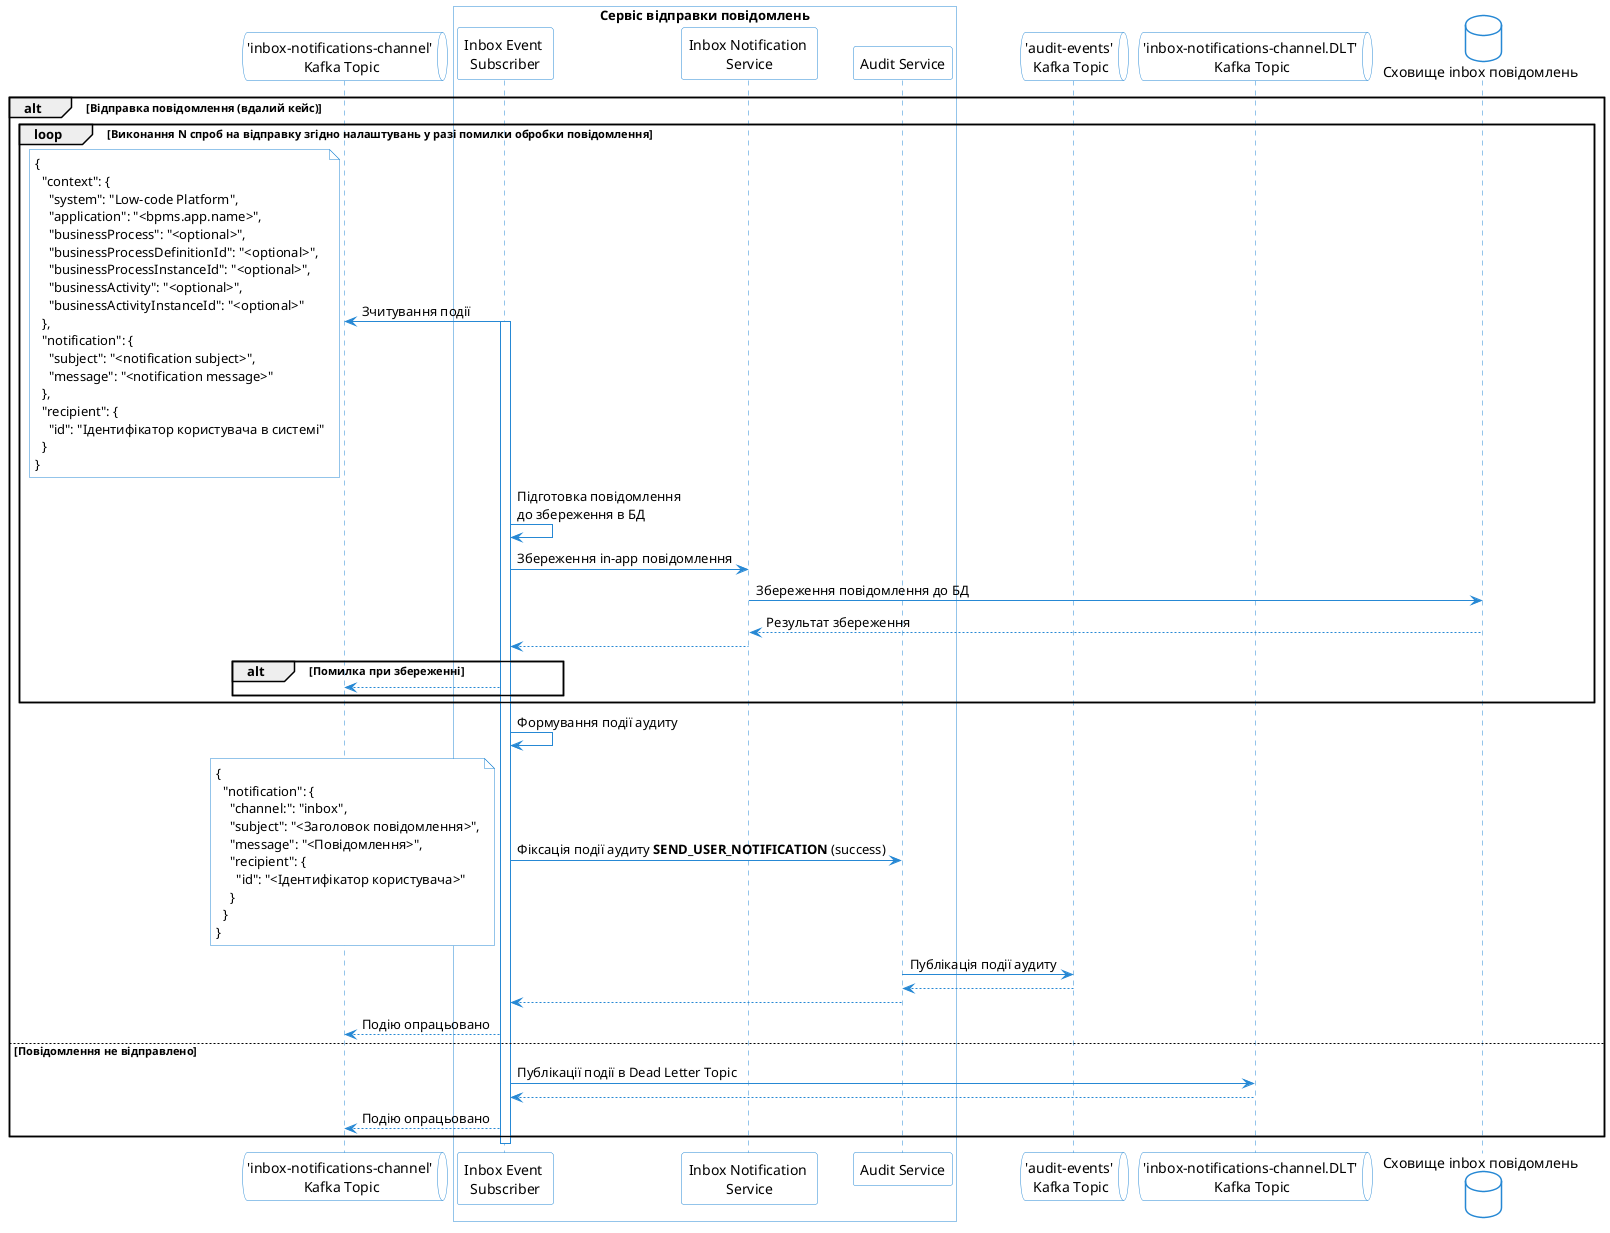 @startuml
skinparam shadowing false
skinparam DatabaseBackgroundColor white
skinparam DatabaseBorderColor #2688d4
skinparam QueueBackgroundColor white
skinparam QueueBorderColor #2688d4
skinparam NoteBackgroundColor white
skinparam NoteBorderColor #2688d4
skinparam sequence {
    ArrowColor #2688d4
    ActorBorderColor #2688d4
    LifeLineBorderColor #2688d4
    ParticipantBorderColor #2688d4
    ParticipantBackgroundColor white
    BoxBorderColor #2688d4
    BoxBackgroundColor white
}

queue "'inbox-notifications-channel'\n Kafka Topic" as inbox_notifications_channel_kafka_topic

box "Сервіс відправки повідомлень"
  participant "Inbox Event \nSubscriber" as notification_kafka_subscriber
  participant "Inbox Notification \nService" as inbox_notification_service
  participant "Audit Service" as audit_service
end box

queue "'audit-events'\n Kafka Topic" as audit_events_kafka_topic

queue "'inbox-notifications-channel.DLT'\n Kafka Topic" as inbox_notifications_channel_dlt_kafka_topic

database "Сховище inbox повідомлень" as inbox_db

alt Відправка повідомлення (вдалий кейс)
loop Виконання N спроб на відправку згідно налаштувань у разі помилки обробки повідомлення
notification_kafka_subscriber -> inbox_notifications_channel_kafka_topic: Зчитування події
note left
  {
    "context": {
      "system": "Low-code Platform",
      "application": "<bpms.app.name>",
      "businessProcess": "<optional>",
      "businessProcessDefinitionId": "<optional>",
      "businessProcessInstanceId": "<optional>",
      "businessActivity": "<optional>",
      "businessActivityInstanceId": "<optional>"
    },
    "notification": {
      "subject": "<notification subject>",
      "message": "<notification message>"
    },
    "recipient": {
      "id": "Ідентифікатор користувача в системі"
    }
  }
  end note
activate notification_kafka_subscriber
notification_kafka_subscriber -> notification_kafka_subscriber: Підготовка повідомлення \nдо збереження в БД
notification_kafka_subscriber -> inbox_notification_service: Збереження in-app повідомлення
inbox_notification_service -> inbox_db: Збереження повідомлення до БД
inbox_db --> inbox_notification_service: Результат збереження
inbox_notification_service --> notification_kafka_subscriber
  alt Помилка при збереженні
    notification_kafka_subscriber --> inbox_notifications_channel_kafka_topic
  end
end
    notification_kafka_subscriber -> notification_kafka_subscriber: Формування події аудиту
    notification_kafka_subscriber -> audit_service: Фіксація події аудиту **SEND_USER_NOTIFICATION** (success)
    note left
    {
      "notification": {
        "channel:": "inbox",
        "subject": "<Заголовок повідомлення>",
        "message": "<Повідомлення>",
        "recipient": {
          "id": "<Ідентифікатор користувача>"
        }
      }
    }
    end note
    audit_service -> audit_events_kafka_topic: Публікація події аудиту
    audit_events_kafka_topic --> audit_service
    audit_service --> notification_kafka_subscriber
    notification_kafka_subscriber --> inbox_notifications_channel_kafka_topic: Подію опрацьовано

else Повідомлення не відправлено
    notification_kafka_subscriber -> inbox_notifications_channel_dlt_kafka_topic: Публікації події в Dead Letter Topic
    inbox_notifications_channel_dlt_kafka_topic --> notification_kafka_subscriber
    notification_kafka_subscriber --> inbox_notifications_channel_kafka_topic: Подію опрацьовано
end
deactivate notification_kafka_subscriber
@enduml